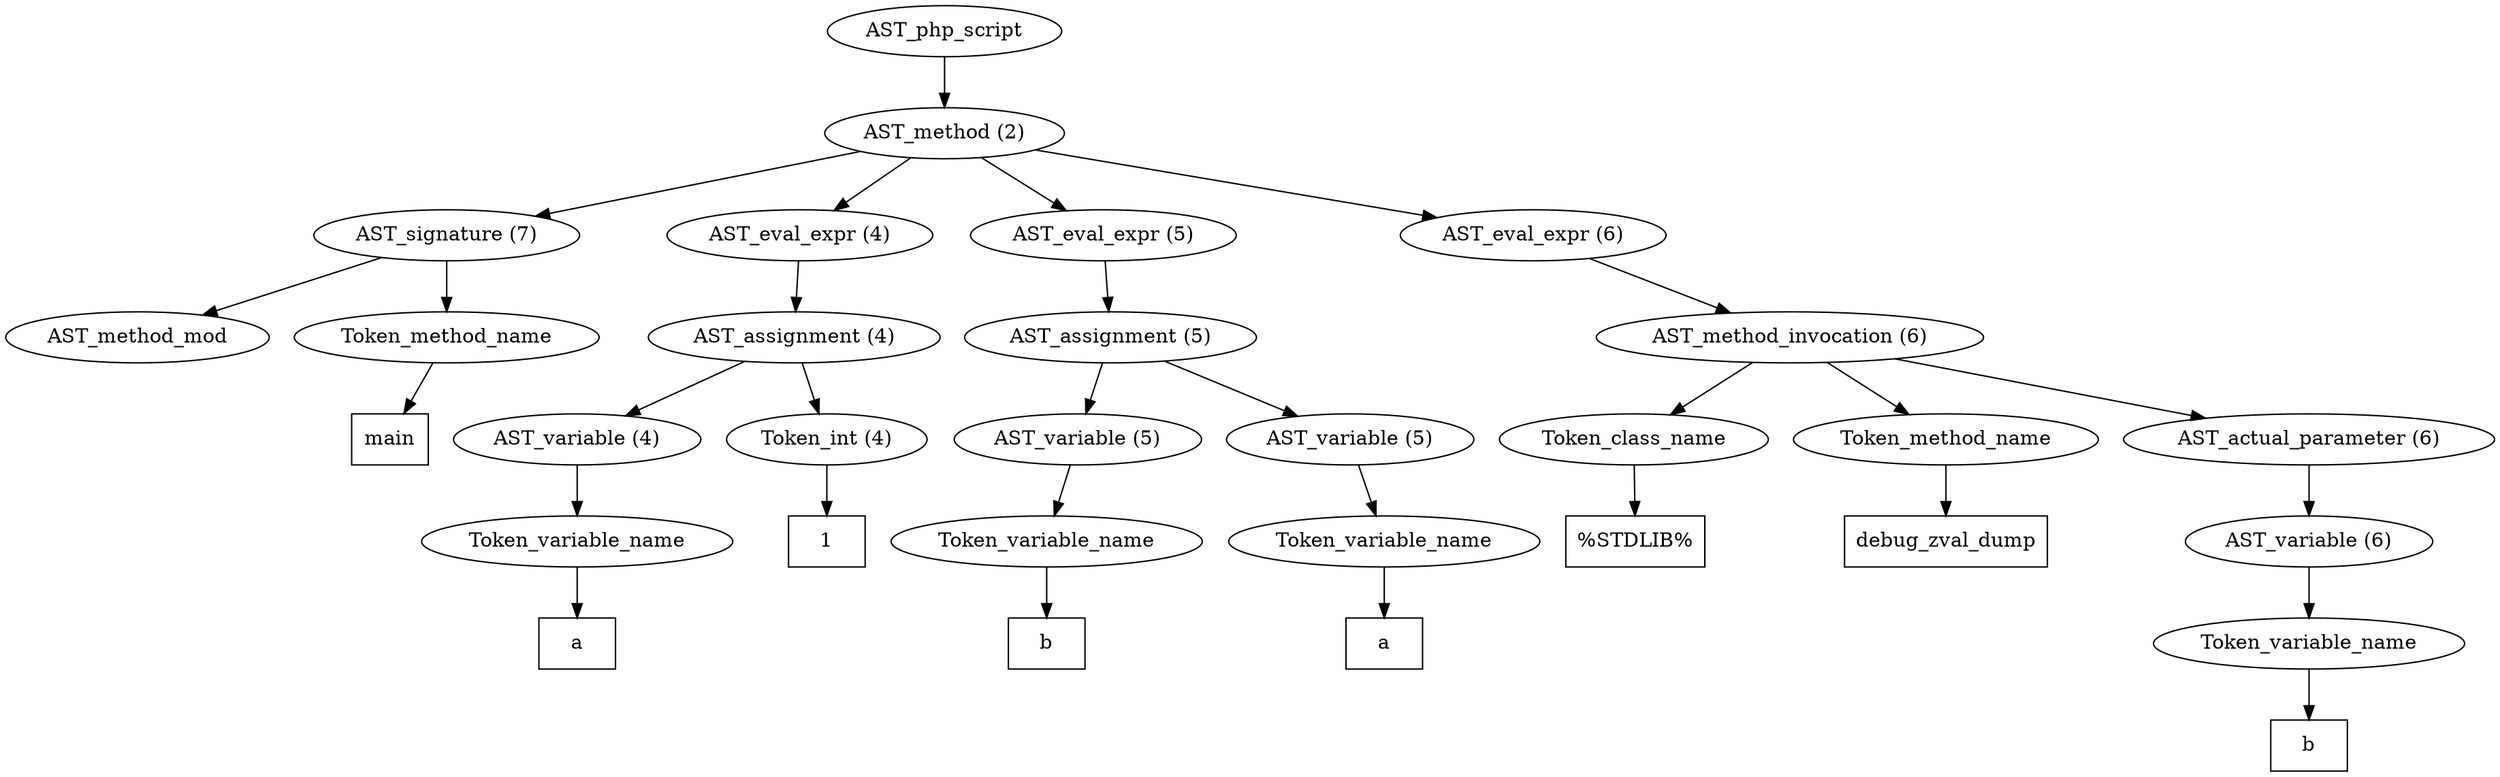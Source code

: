 /*
 * AST in dot format generated by phc -- the PHP compiler
 */

digraph AST {
node_0 [label="AST_php_script"];
node_1 [label="AST_method (2)"];
node_2 [label="AST_signature (7)"];
node_3 [label="AST_method_mod"];
node_4 [label="Token_method_name"];
node_5 [label="main", shape=box]
node_4 -> node_5;
node_2 -> node_4;
node_2 -> node_3;
node_6 [label="AST_eval_expr (4)"];
node_7 [label="AST_assignment (4)"];
node_8 [label="AST_variable (4)"];
node_9 [label="Token_variable_name"];
node_10 [label="a", shape=box]
node_9 -> node_10;
node_8 -> node_9;
node_11 [label="Token_int (4)"];
node_12 [label="1", shape=box]
node_11 -> node_12;
node_7 -> node_11;
node_7 -> node_8;
node_6 -> node_7;
node_13 [label="AST_eval_expr (5)"];
node_14 [label="AST_assignment (5)"];
node_15 [label="AST_variable (5)"];
node_16 [label="Token_variable_name"];
node_17 [label="b", shape=box]
node_16 -> node_17;
node_15 -> node_16;
node_18 [label="AST_variable (5)"];
node_19 [label="Token_variable_name"];
node_20 [label="a", shape=box]
node_19 -> node_20;
node_18 -> node_19;
node_14 -> node_18;
node_14 -> node_15;
node_13 -> node_14;
node_21 [label="AST_eval_expr (6)"];
node_22 [label="AST_method_invocation (6)"];
node_23 [label="Token_class_name"];
node_24 [label="%STDLIB%", shape=box]
node_23 -> node_24;
node_25 [label="Token_method_name"];
node_26 [label="debug_zval_dump", shape=box]
node_25 -> node_26;
node_27 [label="AST_actual_parameter (6)"];
node_28 [label="AST_variable (6)"];
node_29 [label="Token_variable_name"];
node_30 [label="b", shape=box]
node_29 -> node_30;
node_28 -> node_29;
node_27 -> node_28;
node_22 -> node_27;
node_22 -> node_25;
node_22 -> node_23;
node_21 -> node_22;
node_1 -> node_21;
node_1 -> node_13;
node_1 -> node_6;
node_1 -> node_2;
node_0 -> node_1;
}
